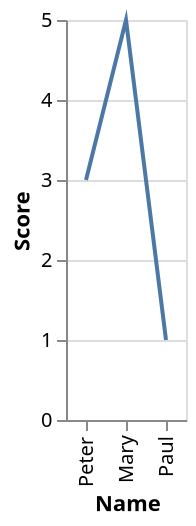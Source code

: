 {
  "$schema": "https://vega.github.io/schema/vega-lite/v4.2.1.json",
  "data": {
    "values": [
      {"Name": "Peter", "Score": 3},
      {"Name": "Paul", "Score": 1},
      {"Name": "Mary", "Score": 5}
    ]
  },
  "mark": "line",
  "encoding": {
    "x": {
      "type": "nominal",
      "field": "Name",
      "sort": ["Peter", "Mary", "Paul"]
    },
    "y": {"type": "quantitative", "field": "Score"}
  },
  "autosize": {"type": "pad"}
}